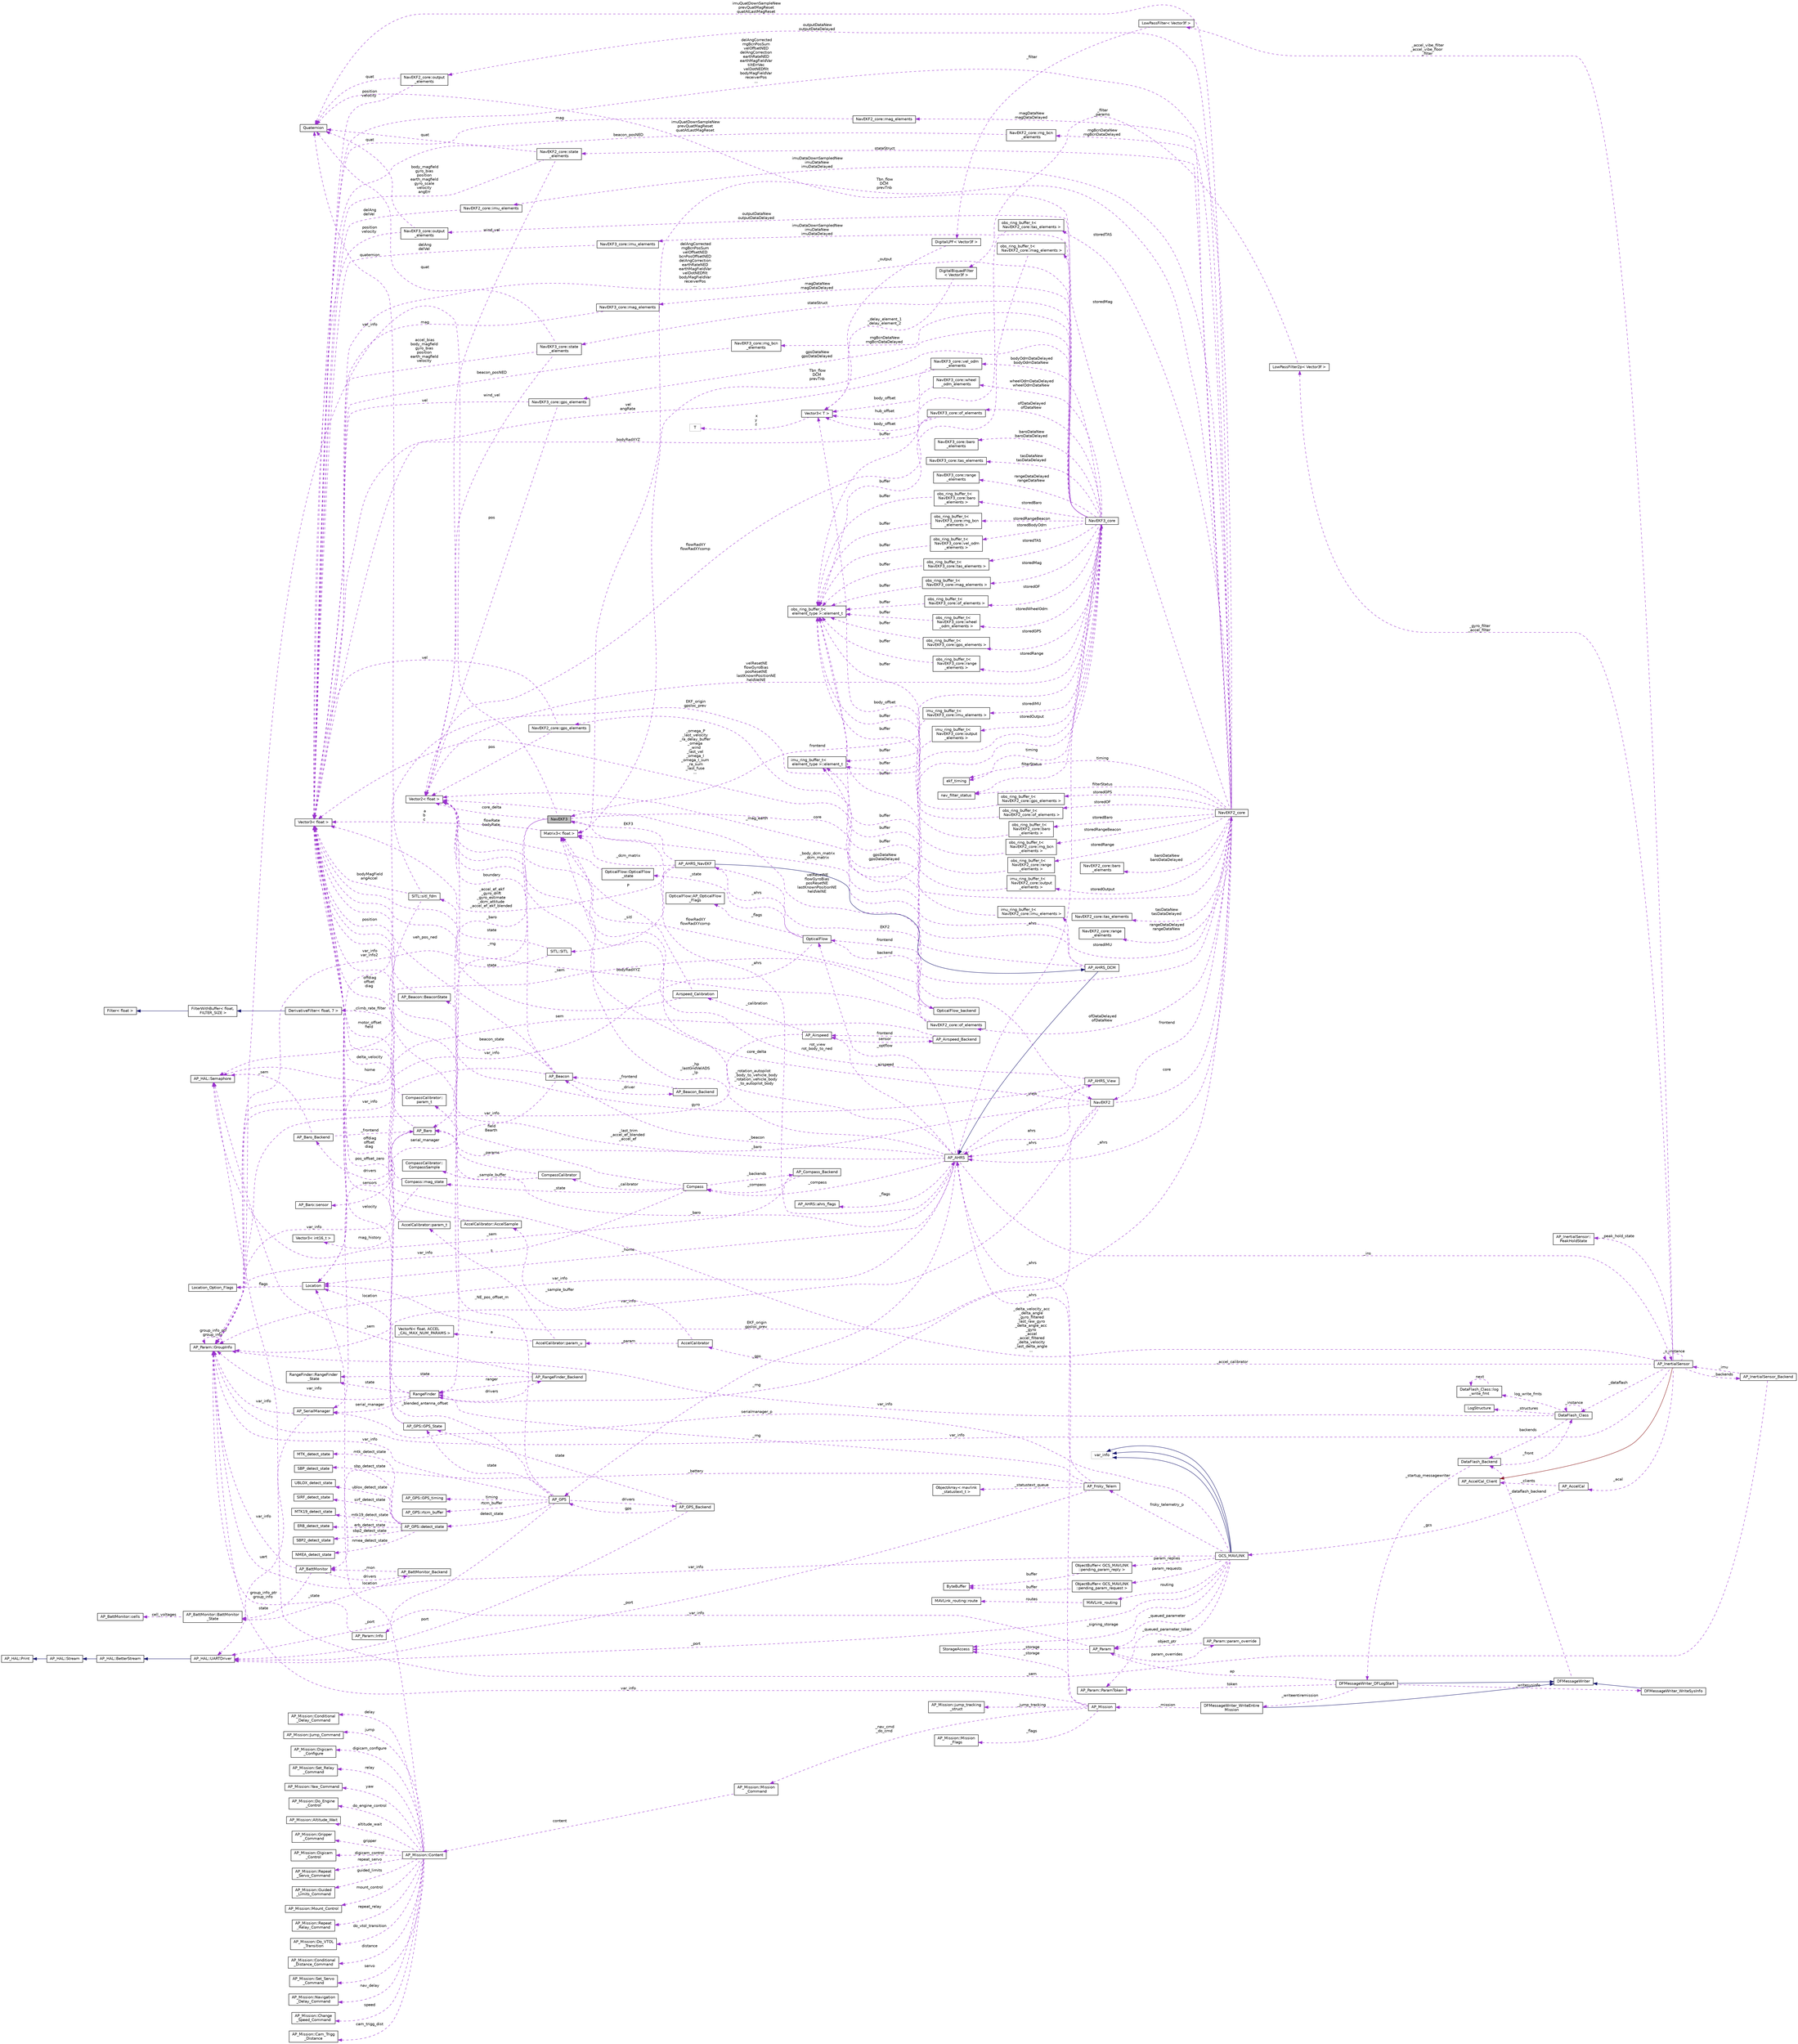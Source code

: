 digraph "NavEKF3"
{
 // INTERACTIVE_SVG=YES
  edge [fontname="Helvetica",fontsize="10",labelfontname="Helvetica",labelfontsize="10"];
  node [fontname="Helvetica",fontsize="10",shape=record];
  rankdir="LR";
  Node1 [label="NavEKF3",height=0.2,width=0.4,color="black", fillcolor="grey75", style="filled", fontcolor="black"];
  Node2 -> Node1 [dir="back",color="darkorchid3",fontsize="10",style="dashed",label=" core" ,fontname="Helvetica"];
  Node2 [label="NavEKF3_core",height=0.2,width=0.4,color="black", fillcolor="white", style="filled",URL="$classNavEKF3__core.html"];
  Node3 -> Node2 [dir="back",color="darkorchid3",fontsize="10",style="dashed",label=" storedMag" ,fontname="Helvetica"];
  Node3 [label="obs_ring_buffer_t\<\l NavEKF3_core::mag_elements \>",height=0.2,width=0.4,color="black", fillcolor="white", style="filled",URL="$classobs__ring__buffer__t.html"];
  Node4 -> Node3 [dir="back",color="darkorchid3",fontsize="10",style="dashed",label=" buffer" ,fontname="Helvetica"];
  Node4 [label="obs_ring_buffer_t\<\l element_type \>::element_t",height=0.2,width=0.4,color="black", fillcolor="white", style="filled",URL="$structobs__ring__buffer__t_1_1element__t.html"];
  Node5 -> Node2 [dir="back",color="darkorchid3",fontsize="10",style="dashed",label=" outputDataNew\noutputDataDelayed" ,fontname="Helvetica"];
  Node5 [label="NavEKF3_core::output\l_elements",height=0.2,width=0.4,color="black", fillcolor="white", style="filled",URL="$structNavEKF3__core_1_1output__elements.html"];
  Node6 -> Node5 [dir="back",color="darkorchid3",fontsize="10",style="dashed",label=" quat" ,fontname="Helvetica"];
  Node6 [label="Quaternion",height=0.2,width=0.4,color="black", fillcolor="white", style="filled",URL="$classQuaternion.html"];
  Node7 -> Node5 [dir="back",color="darkorchid3",fontsize="10",style="dashed",label=" position\nvelocity" ,fontname="Helvetica"];
  Node7 [label="Vector3\< float \>",height=0.2,width=0.4,color="black", fillcolor="white", style="filled",URL="$classVector3.html"];
  Node8 -> Node2 [dir="back",color="darkorchid3",fontsize="10",style="dashed",label=" gpsDataNew\ngpsDataDelayed" ,fontname="Helvetica"];
  Node8 [label="NavEKF3_core::gps_elements",height=0.2,width=0.4,color="black", fillcolor="white", style="filled",URL="$structNavEKF3__core_1_1gps__elements.html"];
  Node7 -> Node8 [dir="back",color="darkorchid3",fontsize="10",style="dashed",label=" vel" ,fontname="Helvetica"];
  Node9 -> Node8 [dir="back",color="darkorchid3",fontsize="10",style="dashed",label=" pos" ,fontname="Helvetica"];
  Node9 [label="Vector2\< float \>",height=0.2,width=0.4,color="black", fillcolor="white", style="filled",URL="$structVector2.html"];
  Node10 -> Node2 [dir="back",color="darkorchid3",fontsize="10",style="dashed",label=" Tbn_flow\nDCM\nprevTnb" ,fontname="Helvetica"];
  Node10 [label="Matrix3\< float \>",height=0.2,width=0.4,color="black", fillcolor="white", style="filled",URL="$classMatrix3.html"];
  Node7 -> Node10 [dir="back",color="darkorchid3",fontsize="10",style="dashed",label=" a\nb\nc" ,fontname="Helvetica"];
  Node1 -> Node2 [dir="back",color="darkorchid3",fontsize="10",style="dashed",label=" frontend" ,fontname="Helvetica"];
  Node11 -> Node2 [dir="back",color="darkorchid3",fontsize="10",style="dashed",label=" storedOF" ,fontname="Helvetica"];
  Node11 [label="obs_ring_buffer_t\<\l NavEKF3_core::of_elements \>",height=0.2,width=0.4,color="black", fillcolor="white", style="filled",URL="$classobs__ring__buffer__t.html"];
  Node4 -> Node11 [dir="back",color="darkorchid3",fontsize="10",style="dashed",label=" buffer" ,fontname="Helvetica"];
  Node12 -> Node2 [dir="back",color="darkorchid3",fontsize="10",style="dashed",label=" timing" ,fontname="Helvetica"];
  Node12 [label="ekf_timing",height=0.2,width=0.4,color="black", fillcolor="white", style="filled",URL="$structekf__timing.html"];
  Node13 -> Node2 [dir="back",color="darkorchid3",fontsize="10",style="dashed",label=" wheelOdmDataDelayed\nwheelOdmDataNew" ,fontname="Helvetica"];
  Node13 [label="NavEKF3_core::wheel\l_odm_elements",height=0.2,width=0.4,color="black", fillcolor="white", style="filled",URL="$structNavEKF3__core_1_1wheel__odm__elements.html"];
  Node14 -> Node13 [dir="back",color="darkorchid3",fontsize="10",style="dashed",label=" hub_offset" ,fontname="Helvetica"];
  Node14 [label="Vector3\< T \>",height=0.2,width=0.4,color="black", fillcolor="white", style="filled",URL="$classVector3.html"];
  Node15 -> Node14 [dir="back",color="darkorchid3",fontsize="10",style="dashed",label=" x\ny\nz" ,fontname="Helvetica"];
  Node15 [label="T",height=0.2,width=0.4,color="grey75", fillcolor="white", style="filled"];
  Node16 -> Node2 [dir="back",color="darkorchid3",fontsize="10",style="dashed",label=" bodyOdmDataDelayed\nbodyOdmDataNew" ,fontname="Helvetica"];
  Node16 [label="NavEKF3_core::vel_odm\l_elements",height=0.2,width=0.4,color="black", fillcolor="white", style="filled",URL="$structNavEKF3__core_1_1vel__odm__elements.html"];
  Node7 -> Node16 [dir="back",color="darkorchid3",fontsize="10",style="dashed",label=" vel\nangRate" ,fontname="Helvetica"];
  Node14 -> Node16 [dir="back",color="darkorchid3",fontsize="10",style="dashed",label=" body_offset" ,fontname="Helvetica"];
  Node6 -> Node2 [dir="back",color="darkorchid3",fontsize="10",style="dashed",label=" imuQuatDownSampleNew\nprevQuatMagReset\nquatAtLastMagReset" ,fontname="Helvetica"];
  Node17 -> Node2 [dir="back",color="darkorchid3",fontsize="10",style="dashed",label=" storedWheelOdm" ,fontname="Helvetica"];
  Node17 [label="obs_ring_buffer_t\<\l NavEKF3_core::wheel\l_odm_elements \>",height=0.2,width=0.4,color="black", fillcolor="white", style="filled",URL="$classobs__ring__buffer__t.html"];
  Node4 -> Node17 [dir="back",color="darkorchid3",fontsize="10",style="dashed",label=" buffer" ,fontname="Helvetica"];
  Node7 -> Node2 [dir="back",color="darkorchid3",fontsize="10",style="dashed",label=" delAngCorrected\nrngBcnPosSum\nvelOffsetNED\nbcnPosOffsetNED\ndelAngCorrection\nearthRateNED\nearthMagFieldVar\nvelDotNEDfilt\nbodyMagFieldVar\nreceiverPos\n..." ,fontname="Helvetica"];
  Node18 -> Node2 [dir="back",color="darkorchid3",fontsize="10",style="dashed",label=" filterStatus" ,fontname="Helvetica"];
  Node18 [label="nav_filter_status",height=0.2,width=0.4,color="black", fillcolor="white", style="filled",URL="$unionnav__filter__status.html"];
  Node19 -> Node2 [dir="back",color="darkorchid3",fontsize="10",style="dashed",label=" magDataNew\nmagDataDelayed" ,fontname="Helvetica"];
  Node19 [label="NavEKF3_core::mag_elements",height=0.2,width=0.4,color="black", fillcolor="white", style="filled",URL="$structNavEKF3__core_1_1mag__elements.html"];
  Node7 -> Node19 [dir="back",color="darkorchid3",fontsize="10",style="dashed",label=" mag" ,fontname="Helvetica"];
  Node9 -> Node2 [dir="back",color="darkorchid3",fontsize="10",style="dashed",label=" velResetNE\nflowGyroBias\nposResetNE\nlastKnownPositionNE\nheldVelNE" ,fontname="Helvetica"];
  Node20 -> Node2 [dir="back",color="darkorchid3",fontsize="10",style="dashed",label=" storedGPS" ,fontname="Helvetica"];
  Node20 [label="obs_ring_buffer_t\<\l NavEKF3_core::gps_elements \>",height=0.2,width=0.4,color="black", fillcolor="white", style="filled",URL="$classobs__ring__buffer__t.html"];
  Node4 -> Node20 [dir="back",color="darkorchid3",fontsize="10",style="dashed",label=" buffer" ,fontname="Helvetica"];
  Node21 -> Node2 [dir="back",color="darkorchid3",fontsize="10",style="dashed",label=" stateStruct" ,fontname="Helvetica"];
  Node21 [label="NavEKF3_core::state\l_elements",height=0.2,width=0.4,color="black", fillcolor="white", style="filled",URL="$structNavEKF3__core_1_1state__elements.html"];
  Node6 -> Node21 [dir="back",color="darkorchid3",fontsize="10",style="dashed",label=" quat" ,fontname="Helvetica"];
  Node7 -> Node21 [dir="back",color="darkorchid3",fontsize="10",style="dashed",label=" accel_bias\nbody_magfield\ngyro_bias\nposition\nearth_magfield\nvelocity" ,fontname="Helvetica"];
  Node9 -> Node21 [dir="back",color="darkorchid3",fontsize="10",style="dashed",label=" wind_vel" ,fontname="Helvetica"];
  Node22 -> Node2 [dir="back",color="darkorchid3",fontsize="10",style="dashed",label=" storedRange" ,fontname="Helvetica"];
  Node22 [label="obs_ring_buffer_t\<\l NavEKF3_core::range\l_elements \>",height=0.2,width=0.4,color="black", fillcolor="white", style="filled",URL="$classobs__ring__buffer__t.html"];
  Node4 -> Node22 [dir="back",color="darkorchid3",fontsize="10",style="dashed",label=" buffer" ,fontname="Helvetica"];
  Node23 -> Node2 [dir="back",color="darkorchid3",fontsize="10",style="dashed",label=" rngBcnDataNew\nrngBcnDataDelayed" ,fontname="Helvetica"];
  Node23 [label="NavEKF3_core::rng_bcn\l_elements",height=0.2,width=0.4,color="black", fillcolor="white", style="filled",URL="$structNavEKF3__core_1_1rng__bcn__elements.html"];
  Node7 -> Node23 [dir="back",color="darkorchid3",fontsize="10",style="dashed",label=" beacon_posNED" ,fontname="Helvetica"];
  Node24 -> Node2 [dir="back",color="darkorchid3",fontsize="10",style="dashed",label=" baroDataNew\nbaroDataDelayed" ,fontname="Helvetica"];
  Node24 [label="NavEKF3_core::baro\l_elements",height=0.2,width=0.4,color="black", fillcolor="white", style="filled",URL="$structNavEKF3__core_1_1baro__elements.html"];
  Node25 -> Node2 [dir="back",color="darkorchid3",fontsize="10",style="dashed",label=" _ahrs" ,fontname="Helvetica"];
  Node25 [label="AP_AHRS",height=0.2,width=0.4,color="black", fillcolor="white", style="filled",URL="$classAP__AHRS.html"];
  Node10 -> Node25 [dir="back",color="darkorchid3",fontsize="10",style="dashed",label=" _rotation_autopilot\l_body_to_vehicle_body\n_rotation_vehicle_body\l_to_autopilot_body" ,fontname="Helvetica"];
  Node26 -> Node25 [dir="back",color="darkorchid3",fontsize="10",style="dashed",label=" _flags" ,fontname="Helvetica"];
  Node26 [label="AP_AHRS::ahrs_flags",height=0.2,width=0.4,color="black", fillcolor="white", style="filled",URL="$structAP__AHRS_1_1ahrs__flags.html"];
  Node27 -> Node25 [dir="back",color="darkorchid3",fontsize="10",style="dashed",label=" _baro" ,fontname="Helvetica"];
  Node27 [label="AP_Baro",height=0.2,width=0.4,color="black", fillcolor="white", style="filled",URL="$classAP__Baro.html"];
  Node28 -> Node27 [dir="back",color="darkorchid3",fontsize="10",style="dashed",label=" sensors" ,fontname="Helvetica"];
  Node28 [label="AP_Baro::sensor",height=0.2,width=0.4,color="black", fillcolor="white", style="filled",URL="$structAP__Baro_1_1sensor.html"];
  Node29 -> Node27 [dir="back",color="darkorchid3",fontsize="10",style="dashed",label=" _climb_rate_filter" ,fontname="Helvetica"];
  Node29 [label="DerivativeFilter\< float, 7 \>",height=0.2,width=0.4,color="black", fillcolor="white", style="filled",URL="$classDerivativeFilter.html"];
  Node30 -> Node29 [dir="back",color="midnightblue",fontsize="10",style="solid",fontname="Helvetica"];
  Node30 [label="FilterWithBuffer\< float,\l FILTER_SIZE \>",height=0.2,width=0.4,color="black", fillcolor="white", style="filled",URL="$classFilterWithBuffer.html"];
  Node31 -> Node30 [dir="back",color="midnightblue",fontsize="10",style="solid",fontname="Helvetica"];
  Node31 [label="Filter\< float \>",height=0.2,width=0.4,color="black", fillcolor="white", style="filled",URL="$classFilter.html"];
  Node32 -> Node27 [dir="back",color="darkorchid3",fontsize="10",style="dashed",label=" var_info" ,fontname="Helvetica"];
  Node32 [label="AP_Param::GroupInfo",height=0.2,width=0.4,color="black", fillcolor="white", style="filled",URL="$structAP__Param_1_1GroupInfo.html"];
  Node32 -> Node32 [dir="back",color="darkorchid3",fontsize="10",style="dashed",label=" group_info_ptr\ngroup_info" ,fontname="Helvetica"];
  Node33 -> Node27 [dir="back",color="darkorchid3",fontsize="10",style="dashed",label=" drivers" ,fontname="Helvetica"];
  Node33 [label="AP_Baro_Backend",height=0.2,width=0.4,color="black", fillcolor="white", style="filled",URL="$classAP__Baro__Backend.html"];
  Node27 -> Node33 [dir="back",color="darkorchid3",fontsize="10",style="dashed",label=" _frontend" ,fontname="Helvetica"];
  Node34 -> Node33 [dir="back",color="darkorchid3",fontsize="10",style="dashed",label=" _sem" ,fontname="Helvetica"];
  Node34 [label="AP_HAL::Semaphore",height=0.2,width=0.4,color="black", fillcolor="white", style="filled",URL="$classAP__HAL_1_1Semaphore.html"];
  Node35 -> Node25 [dir="back",color="darkorchid3",fontsize="10",style="dashed",label=" _optflow" ,fontname="Helvetica"];
  Node35 [label="OpticalFlow",height=0.2,width=0.4,color="black", fillcolor="white", style="filled",URL="$classOpticalFlow.html"];
  Node36 -> Node35 [dir="back",color="darkorchid3",fontsize="10",style="dashed",label=" _ahrs" ,fontname="Helvetica"];
  Node36 [label="AP_AHRS_NavEKF",height=0.2,width=0.4,color="black", fillcolor="white", style="filled",URL="$classAP__AHRS__NavEKF.html"];
  Node37 -> Node36 [dir="back",color="midnightblue",fontsize="10",style="solid",fontname="Helvetica"];
  Node37 [label="AP_AHRS_DCM",height=0.2,width=0.4,color="black", fillcolor="white", style="filled",URL="$classAP__AHRS__DCM.html"];
  Node25 -> Node37 [dir="back",color="midnightblue",fontsize="10",style="solid",fontname="Helvetica"];
  Node10 -> Node37 [dir="back",color="darkorchid3",fontsize="10",style="dashed",label=" _body_dcm_matrix\n_dcm_matrix" ,fontname="Helvetica"];
  Node7 -> Node37 [dir="back",color="darkorchid3",fontsize="10",style="dashed",label=" _omega_P\n_last_velocity\n_ra_delay_buffer\n_omega\n_wind\n_last_vel\n_omega_I\n_omega_I_sum\n_ra_sum\n_last_fuse\n..." ,fontname="Helvetica"];
  Node9 -> Node37 [dir="back",color="darkorchid3",fontsize="10",style="dashed",label=" _mag_earth" ,fontname="Helvetica"];
  Node10 -> Node36 [dir="back",color="darkorchid3",fontsize="10",style="dashed",label=" _dcm_matrix" ,fontname="Helvetica"];
  Node38 -> Node36 [dir="back",color="darkorchid3",fontsize="10",style="dashed",label=" EKF2" ,fontname="Helvetica"];
  Node38 [label="NavEKF2",height=0.2,width=0.4,color="black", fillcolor="white", style="filled",URL="$classNavEKF2.html"];
  Node27 -> Node38 [dir="back",color="darkorchid3",fontsize="10",style="dashed",label=" _baro" ,fontname="Helvetica"];
  Node32 -> Node38 [dir="back",color="darkorchid3",fontsize="10",style="dashed",label=" var_info" ,fontname="Helvetica"];
  Node9 -> Node38 [dir="back",color="darkorchid3",fontsize="10",style="dashed",label=" core_delta" ,fontname="Helvetica"];
  Node39 -> Node38 [dir="back",color="darkorchid3",fontsize="10",style="dashed",label=" _rng" ,fontname="Helvetica"];
  Node39 [label="RangeFinder",height=0.2,width=0.4,color="black", fillcolor="white", style="filled",URL="$classRangeFinder.html"];
  Node40 -> Node39 [dir="back",color="darkorchid3",fontsize="10",style="dashed",label=" serial_manager" ,fontname="Helvetica"];
  Node40 [label="AP_SerialManager",height=0.2,width=0.4,color="black", fillcolor="white", style="filled",URL="$classAP__SerialManager.html"];
  Node41 -> Node40 [dir="back",color="darkorchid3",fontsize="10",style="dashed",label=" uart" ,fontname="Helvetica"];
  Node41 [label="AP_HAL::UARTDriver",height=0.2,width=0.4,color="black", fillcolor="white", style="filled",URL="$classAP__HAL_1_1UARTDriver.html"];
  Node42 -> Node41 [dir="back",color="midnightblue",fontsize="10",style="solid",fontname="Helvetica"];
  Node42 [label="AP_HAL::BetterStream",height=0.2,width=0.4,color="black", fillcolor="white", style="filled",URL="$classAP__HAL_1_1BetterStream.html"];
  Node43 -> Node42 [dir="back",color="midnightblue",fontsize="10",style="solid",fontname="Helvetica"];
  Node43 [label="AP_HAL::Stream",height=0.2,width=0.4,color="black", fillcolor="white", style="filled",URL="$classAP__HAL_1_1Stream.html"];
  Node44 -> Node43 [dir="back",color="midnightblue",fontsize="10",style="solid",fontname="Helvetica"];
  Node44 [label="AP_HAL::Print",height=0.2,width=0.4,color="black", fillcolor="white", style="filled",URL="$classAP__HAL_1_1Print.html"];
  Node32 -> Node40 [dir="back",color="darkorchid3",fontsize="10",style="dashed",label=" var_info" ,fontname="Helvetica"];
  Node45 -> Node39 [dir="back",color="darkorchid3",fontsize="10",style="dashed",label=" state" ,fontname="Helvetica"];
  Node45 [label="RangeFinder::RangeFinder\l_State",height=0.2,width=0.4,color="black", fillcolor="white", style="filled",URL="$structRangeFinder_1_1RangeFinder__State.html"];
  Node32 -> Node39 [dir="back",color="darkorchid3",fontsize="10",style="dashed",label=" var_info" ,fontname="Helvetica"];
  Node7 -> Node39 [dir="back",color="darkorchid3",fontsize="10",style="dashed",label=" pos_offset_zero" ,fontname="Helvetica"];
  Node46 -> Node39 [dir="back",color="darkorchid3",fontsize="10",style="dashed",label=" drivers" ,fontname="Helvetica"];
  Node46 [label="AP_RangeFinder_Backend",height=0.2,width=0.4,color="black", fillcolor="white", style="filled",URL="$classAP__RangeFinder__Backend.html"];
  Node45 -> Node46 [dir="back",color="darkorchid3",fontsize="10",style="dashed",label=" state" ,fontname="Helvetica"];
  Node34 -> Node46 [dir="back",color="darkorchid3",fontsize="10",style="dashed",label=" _sem" ,fontname="Helvetica"];
  Node39 -> Node46 [dir="back",color="darkorchid3",fontsize="10",style="dashed",label=" ranger" ,fontname="Helvetica"];
  Node25 -> Node38 [dir="back",color="darkorchid3",fontsize="10",style="dashed",label=" _ahrs" ,fontname="Helvetica"];
  Node47 -> Node38 [dir="back",color="darkorchid3",fontsize="10",style="dashed",label=" core" ,fontname="Helvetica"];
  Node47 [label="NavEKF2_core",height=0.2,width=0.4,color="black", fillcolor="white", style="filled",URL="$classNavEKF2__core.html"];
  Node48 -> Node47 [dir="back",color="darkorchid3",fontsize="10",style="dashed",label=" magDataNew\nmagDataDelayed" ,fontname="Helvetica"];
  Node48 [label="NavEKF2_core::mag_elements",height=0.2,width=0.4,color="black", fillcolor="white", style="filled",URL="$structNavEKF2__core_1_1mag__elements.html"];
  Node7 -> Node48 [dir="back",color="darkorchid3",fontsize="10",style="dashed",label=" mag" ,fontname="Helvetica"];
  Node10 -> Node47 [dir="back",color="darkorchid3",fontsize="10",style="dashed",label=" Tbn_flow\nDCM\nprevTnb" ,fontname="Helvetica"];
  Node38 -> Node47 [dir="back",color="darkorchid3",fontsize="10",style="dashed",label=" frontend" ,fontname="Helvetica"];
  Node49 -> Node47 [dir="back",color="darkorchid3",fontsize="10",style="dashed",label=" baroDataNew\nbaroDataDelayed" ,fontname="Helvetica"];
  Node49 [label="NavEKF2_core::baro\l_elements",height=0.2,width=0.4,color="black", fillcolor="white", style="filled",URL="$structNavEKF2__core_1_1baro__elements.html"];
  Node50 -> Node47 [dir="back",color="darkorchid3",fontsize="10",style="dashed",label=" storedIMU" ,fontname="Helvetica"];
  Node50 [label="imu_ring_buffer_t\<\l NavEKF2_core::imu_elements \>",height=0.2,width=0.4,color="black", fillcolor="white", style="filled",URL="$classimu__ring__buffer__t.html"];
  Node51 -> Node50 [dir="back",color="darkorchid3",fontsize="10",style="dashed",label=" buffer" ,fontname="Helvetica"];
  Node51 [label="imu_ring_buffer_t\<\l element_type \>::element_t",height=0.2,width=0.4,color="black", fillcolor="white", style="filled",URL="$structimu__ring__buffer__t_1_1element__t.html"];
  Node52 -> Node47 [dir="back",color="darkorchid3",fontsize="10",style="dashed",label=" rngBcnDataNew\nrngBcnDataDelayed" ,fontname="Helvetica"];
  Node52 [label="NavEKF2_core::rng_bcn\l_elements",height=0.2,width=0.4,color="black", fillcolor="white", style="filled",URL="$structNavEKF2__core_1_1rng__bcn__elements.html"];
  Node7 -> Node52 [dir="back",color="darkorchid3",fontsize="10",style="dashed",label=" beacon_posNED" ,fontname="Helvetica"];
  Node53 -> Node47 [dir="back",color="darkorchid3",fontsize="10",style="dashed",label=" ofDataDelayed\nofDataNew" ,fontname="Helvetica"];
  Node53 [label="NavEKF2_core::of_elements",height=0.2,width=0.4,color="black", fillcolor="white", style="filled",URL="$structNavEKF2__core_1_1of__elements.html"];
  Node7 -> Node53 [dir="back",color="darkorchid3",fontsize="10",style="dashed",label=" bodyRadXYZ" ,fontname="Helvetica"];
  Node14 -> Node53 [dir="back",color="darkorchid3",fontsize="10",style="dashed",label=" body_offset" ,fontname="Helvetica"];
  Node9 -> Node53 [dir="back",color="darkorchid3",fontsize="10",style="dashed",label=" flowRadXY\nflowRadXYcomp" ,fontname="Helvetica"];
  Node54 -> Node47 [dir="back",color="darkorchid3",fontsize="10",style="dashed",label=" storedGPS" ,fontname="Helvetica"];
  Node54 [label="obs_ring_buffer_t\<\l NavEKF2_core::gps_elements \>",height=0.2,width=0.4,color="black", fillcolor="white", style="filled",URL="$classobs__ring__buffer__t.html"];
  Node4 -> Node54 [dir="back",color="darkorchid3",fontsize="10",style="dashed",label=" buffer" ,fontname="Helvetica"];
  Node12 -> Node47 [dir="back",color="darkorchid3",fontsize="10",style="dashed",label=" timing" ,fontname="Helvetica"];
  Node55 -> Node47 [dir="back",color="darkorchid3",fontsize="10",style="dashed",label=" tasDataNew\ntasDataDelayed" ,fontname="Helvetica"];
  Node55 [label="NavEKF2_core::tas_elements",height=0.2,width=0.4,color="black", fillcolor="white", style="filled",URL="$structNavEKF2__core_1_1tas__elements.html"];
  Node6 -> Node47 [dir="back",color="darkorchid3",fontsize="10",style="dashed",label=" imuQuatDownSampleNew\nprevQuatMagReset\nquatAtLastMagReset" ,fontname="Helvetica"];
  Node56 -> Node47 [dir="back",color="darkorchid3",fontsize="10",style="dashed",label=" stateStruct" ,fontname="Helvetica"];
  Node56 [label="NavEKF2_core::state\l_elements",height=0.2,width=0.4,color="black", fillcolor="white", style="filled",URL="$structNavEKF2__core_1_1state__elements.html"];
  Node6 -> Node56 [dir="back",color="darkorchid3",fontsize="10",style="dashed",label=" quat" ,fontname="Helvetica"];
  Node7 -> Node56 [dir="back",color="darkorchid3",fontsize="10",style="dashed",label=" body_magfield\ngyro_bias\nposition\nearth_magfield\ngyro_scale\nvelocity\nangErr" ,fontname="Helvetica"];
  Node9 -> Node56 [dir="back",color="darkorchid3",fontsize="10",style="dashed",label=" wind_vel" ,fontname="Helvetica"];
  Node57 -> Node47 [dir="back",color="darkorchid3",fontsize="10",style="dashed",label=" storedOF" ,fontname="Helvetica"];
  Node57 [label="obs_ring_buffer_t\<\l NavEKF2_core::of_elements \>",height=0.2,width=0.4,color="black", fillcolor="white", style="filled",URL="$classobs__ring__buffer__t.html"];
  Node4 -> Node57 [dir="back",color="darkorchid3",fontsize="10",style="dashed",label=" buffer" ,fontname="Helvetica"];
  Node58 -> Node47 [dir="back",color="darkorchid3",fontsize="10",style="dashed",label=" imuDataDownSampledNew\nimuDataNew\nimuDataDelayed" ,fontname="Helvetica"];
  Node58 [label="NavEKF2_core::imu_elements",height=0.2,width=0.4,color="black", fillcolor="white", style="filled",URL="$structNavEKF2__core_1_1imu__elements.html"];
  Node7 -> Node58 [dir="back",color="darkorchid3",fontsize="10",style="dashed",label=" delAng\ndelVel" ,fontname="Helvetica"];
  Node7 -> Node47 [dir="back",color="darkorchid3",fontsize="10",style="dashed",label=" delAngCorrected\nrngBcnPosSum\nvelOffsetNED\ndelAngCorrection\nearthRateNED\nearthMagFieldVar\ntiltErrVec\nvelDotNEDfilt\nbodyMagFieldVar\nreceiverPos\n..." ,fontname="Helvetica"];
  Node18 -> Node47 [dir="back",color="darkorchid3",fontsize="10",style="dashed",label=" filterStatus" ,fontname="Helvetica"];
  Node59 -> Node47 [dir="back",color="darkorchid3",fontsize="10",style="dashed",label=" outputDataNew\noutputDataDelayed" ,fontname="Helvetica"];
  Node59 [label="NavEKF2_core::output\l_elements",height=0.2,width=0.4,color="black", fillcolor="white", style="filled",URL="$structNavEKF2__core_1_1output__elements.html"];
  Node6 -> Node59 [dir="back",color="darkorchid3",fontsize="10",style="dashed",label=" quat" ,fontname="Helvetica"];
  Node7 -> Node59 [dir="back",color="darkorchid3",fontsize="10",style="dashed",label=" position\nvelocity" ,fontname="Helvetica"];
  Node60 -> Node47 [dir="back",color="darkorchid3",fontsize="10",style="dashed",label=" gpsDataNew\ngpsDataDelayed" ,fontname="Helvetica"];
  Node60 [label="NavEKF2_core::gps_elements",height=0.2,width=0.4,color="black", fillcolor="white", style="filled",URL="$structNavEKF2__core_1_1gps__elements.html"];
  Node7 -> Node60 [dir="back",color="darkorchid3",fontsize="10",style="dashed",label=" vel" ,fontname="Helvetica"];
  Node9 -> Node60 [dir="back",color="darkorchid3",fontsize="10",style="dashed",label=" pos" ,fontname="Helvetica"];
  Node9 -> Node47 [dir="back",color="darkorchid3",fontsize="10",style="dashed",label=" velResetNE\nflowGyroBias\nposResetNE\nlastKnownPositionNE\nheldVelNE" ,fontname="Helvetica"];
  Node61 -> Node47 [dir="back",color="darkorchid3",fontsize="10",style="dashed",label=" storedBaro" ,fontname="Helvetica"];
  Node61 [label="obs_ring_buffer_t\<\l NavEKF2_core::baro\l_elements \>",height=0.2,width=0.4,color="black", fillcolor="white", style="filled",URL="$classobs__ring__buffer__t.html"];
  Node4 -> Node61 [dir="back",color="darkorchid3",fontsize="10",style="dashed",label=" buffer" ,fontname="Helvetica"];
  Node62 -> Node47 [dir="back",color="darkorchid3",fontsize="10",style="dashed",label=" storedRangeBeacon" ,fontname="Helvetica"];
  Node62 [label="obs_ring_buffer_t\<\l NavEKF2_core::rng_bcn\l_elements \>",height=0.2,width=0.4,color="black", fillcolor="white", style="filled",URL="$classobs__ring__buffer__t.html"];
  Node4 -> Node62 [dir="back",color="darkorchid3",fontsize="10",style="dashed",label=" buffer" ,fontname="Helvetica"];
  Node63 -> Node47 [dir="back",color="darkorchid3",fontsize="10",style="dashed",label=" storedRange" ,fontname="Helvetica"];
  Node63 [label="obs_ring_buffer_t\<\l NavEKF2_core::range\l_elements \>",height=0.2,width=0.4,color="black", fillcolor="white", style="filled",URL="$classobs__ring__buffer__t.html"];
  Node4 -> Node63 [dir="back",color="darkorchid3",fontsize="10",style="dashed",label=" buffer" ,fontname="Helvetica"];
  Node64 -> Node47 [dir="back",color="darkorchid3",fontsize="10",style="dashed",label=" storedTAS" ,fontname="Helvetica"];
  Node64 [label="obs_ring_buffer_t\<\l NavEKF2_core::tas_elements \>",height=0.2,width=0.4,color="black", fillcolor="white", style="filled",URL="$classobs__ring__buffer__t.html"];
  Node4 -> Node64 [dir="back",color="darkorchid3",fontsize="10",style="dashed",label=" buffer" ,fontname="Helvetica"];
  Node25 -> Node47 [dir="back",color="darkorchid3",fontsize="10",style="dashed",label=" _ahrs" ,fontname="Helvetica"];
  Node65 -> Node47 [dir="back",color="darkorchid3",fontsize="10",style="dashed",label=" storedMag" ,fontname="Helvetica"];
  Node65 [label="obs_ring_buffer_t\<\l NavEKF2_core::mag_elements \>",height=0.2,width=0.4,color="black", fillcolor="white", style="filled",URL="$classobs__ring__buffer__t.html"];
  Node4 -> Node65 [dir="back",color="darkorchid3",fontsize="10",style="dashed",label=" buffer" ,fontname="Helvetica"];
  Node66 -> Node47 [dir="back",color="darkorchid3",fontsize="10",style="dashed",label=" rangeDataDelayed\nrangeDataNew" ,fontname="Helvetica"];
  Node66 [label="NavEKF2_core::range\l_elements",height=0.2,width=0.4,color="black", fillcolor="white", style="filled",URL="$structNavEKF2__core_1_1range__elements.html"];
  Node67 -> Node47 [dir="back",color="darkorchid3",fontsize="10",style="dashed",label=" EKF_origin\ngpsloc_prev" ,fontname="Helvetica"];
  Node67 [label="Location",height=0.2,width=0.4,color="black", fillcolor="white", style="filled",URL="$structLocation.html"];
  Node68 -> Node67 [dir="back",color="darkorchid3",fontsize="10",style="dashed",label=" flags" ,fontname="Helvetica"];
  Node68 [label="Location_Option_Flags",height=0.2,width=0.4,color="black", fillcolor="white", style="filled",URL="$structLocation__Option__Flags.html"];
  Node69 -> Node47 [dir="back",color="darkorchid3",fontsize="10",style="dashed",label=" storedOutput" ,fontname="Helvetica"];
  Node69 [label="imu_ring_buffer_t\<\l NavEKF2_core::output\l_elements \>",height=0.2,width=0.4,color="black", fillcolor="white", style="filled",URL="$classimu__ring__buffer__t.html"];
  Node51 -> Node69 [dir="back",color="darkorchid3",fontsize="10",style="dashed",label=" buffer" ,fontname="Helvetica"];
  Node1 -> Node36 [dir="back",color="darkorchid3",fontsize="10",style="dashed",label=" EKF3" ,fontname="Helvetica"];
  Node70 -> Node36 [dir="back",color="darkorchid3",fontsize="10",style="dashed",label=" _sitl" ,fontname="Helvetica"];
  Node70 [label="SITL::SITL",height=0.2,width=0.4,color="black", fillcolor="white", style="filled",URL="$classSITL_1_1SITL.html"];
  Node32 -> Node70 [dir="back",color="darkorchid3",fontsize="10",style="dashed",label=" var_info\nvar_info2" ,fontname="Helvetica"];
  Node71 -> Node70 [dir="back",color="darkorchid3",fontsize="10",style="dashed",label=" state" ,fontname="Helvetica"];
  Node71 [label="SITL::sitl_fdm",height=0.2,width=0.4,color="black", fillcolor="white", style="filled",URL="$structSITL_1_1sitl__fdm.html"];
  Node6 -> Node71 [dir="back",color="darkorchid3",fontsize="10",style="dashed",label=" quaternion" ,fontname="Helvetica"];
  Node7 -> Node71 [dir="back",color="darkorchid3",fontsize="10",style="dashed",label=" bodyMagField\nangAccel" ,fontname="Helvetica"];
  Node67 -> Node71 [dir="back",color="darkorchid3",fontsize="10",style="dashed",label=" home" ,fontname="Helvetica"];
  Node7 -> Node36 [dir="back",color="darkorchid3",fontsize="10",style="dashed",label=" _accel_ef_ekf\n_gyro_drift\n_gyro_estimate\n_dcm_attitude\n_accel_ef_ekf_blended" ,fontname="Helvetica"];
  Node32 -> Node35 [dir="back",color="darkorchid3",fontsize="10",style="dashed",label=" var_info" ,fontname="Helvetica"];
  Node72 -> Node35 [dir="back",color="darkorchid3",fontsize="10",style="dashed",label=" _state" ,fontname="Helvetica"];
  Node72 [label="OpticalFlow::OpticalFlow\l_state",height=0.2,width=0.4,color="black", fillcolor="white", style="filled",URL="$structOpticalFlow_1_1OpticalFlow__state.html"];
  Node9 -> Node72 [dir="back",color="darkorchid3",fontsize="10",style="dashed",label=" flowRate\nbodyRate" ,fontname="Helvetica"];
  Node73 -> Node35 [dir="back",color="darkorchid3",fontsize="10",style="dashed",label=" backend" ,fontname="Helvetica"];
  Node73 [label="OpticalFlow_backend",height=0.2,width=0.4,color="black", fillcolor="white", style="filled",URL="$classOpticalFlow__backend.html"];
  Node35 -> Node73 [dir="back",color="darkorchid3",fontsize="10",style="dashed",label=" frontend" ,fontname="Helvetica"];
  Node34 -> Node73 [dir="back",color="darkorchid3",fontsize="10",style="dashed",label=" _sem" ,fontname="Helvetica"];
  Node74 -> Node35 [dir="back",color="darkorchid3",fontsize="10",style="dashed",label=" _flags" ,fontname="Helvetica"];
  Node74 [label="OpticalFlow::AP_OpticalFlow\l_Flags",height=0.2,width=0.4,color="black", fillcolor="white", style="filled",URL="$structOpticalFlow_1_1AP__OpticalFlow__Flags.html"];
  Node32 -> Node25 [dir="back",color="darkorchid3",fontsize="10",style="dashed",label=" var_info" ,fontname="Helvetica"];
  Node75 -> Node25 [dir="back",color="darkorchid3",fontsize="10",style="dashed",label=" _view" ,fontname="Helvetica"];
  Node75 [label="AP_AHRS_View",height=0.2,width=0.4,color="black", fillcolor="white", style="filled",URL="$classAP__AHRS__View.html"];
  Node10 -> Node75 [dir="back",color="darkorchid3",fontsize="10",style="dashed",label=" rot_view\nrot_body_to_ned" ,fontname="Helvetica"];
  Node7 -> Node75 [dir="back",color="darkorchid3",fontsize="10",style="dashed",label=" gyro" ,fontname="Helvetica"];
  Node25 -> Node75 [dir="back",color="darkorchid3",fontsize="10",style="dashed",label=" ahrs" ,fontname="Helvetica"];
  Node7 -> Node25 [dir="back",color="darkorchid3",fontsize="10",style="dashed",label=" _last_trim\n_accel_ef_blended\n_accel_ef" ,fontname="Helvetica"];
  Node76 -> Node25 [dir="back",color="darkorchid3",fontsize="10",style="dashed",label=" _ins" ,fontname="Helvetica"];
  Node76 [label="AP_InertialSensor",height=0.2,width=0.4,color="black", fillcolor="white", style="filled",URL="$classAP__InertialSensor.html"];
  Node77 -> Node76 [dir="back",color="firebrick4",fontsize="10",style="solid",fontname="Helvetica"];
  Node77 [label="AP_AccelCal_Client",height=0.2,width=0.4,color="black", fillcolor="white", style="filled",URL="$classAP__AccelCal__Client.html"];
  Node78 -> Node76 [dir="back",color="darkorchid3",fontsize="10",style="dashed",label=" _peak_hold_state" ,fontname="Helvetica"];
  Node78 [label="AP_InertialSensor::\lPeakHoldState",height=0.2,width=0.4,color="black", fillcolor="white", style="filled",URL="$structAP__InertialSensor_1_1PeakHoldState.html"];
  Node79 -> Node76 [dir="back",color="darkorchid3",fontsize="10",style="dashed",label=" _accel_vibe_filter\n_accel_vibe_floor\l_filter" ,fontname="Helvetica"];
  Node79 [label="LowPassFilter\< Vector3f \>",height=0.2,width=0.4,color="black", fillcolor="white", style="filled",URL="$classLowPassFilter.html"];
  Node80 -> Node79 [dir="back",color="darkorchid3",fontsize="10",style="dashed",label=" _filter" ,fontname="Helvetica"];
  Node80 [label="DigitalLPF\< Vector3f \>",height=0.2,width=0.4,color="black", fillcolor="white", style="filled",URL="$classDigitalLPF.html"];
  Node14 -> Node80 [dir="back",color="darkorchid3",fontsize="10",style="dashed",label=" _output" ,fontname="Helvetica"];
  Node81 -> Node76 [dir="back",color="darkorchid3",fontsize="10",style="dashed",label=" _backends" ,fontname="Helvetica"];
  Node81 [label="AP_InertialSensor_Backend",height=0.2,width=0.4,color="black", fillcolor="white", style="filled",URL="$classAP__InertialSensor__Backend.html"];
  Node34 -> Node81 [dir="back",color="darkorchid3",fontsize="10",style="dashed",label=" _sem" ,fontname="Helvetica"];
  Node76 -> Node81 [dir="back",color="darkorchid3",fontsize="10",style="dashed",label=" _imu" ,fontname="Helvetica"];
  Node82 -> Node76 [dir="back",color="darkorchid3",fontsize="10",style="dashed",label=" _gyro_filter\n_accel_filter" ,fontname="Helvetica"];
  Node82 [label="LowPassFilter2p\< Vector3f \>",height=0.2,width=0.4,color="black", fillcolor="white", style="filled",URL="$classLowPassFilter2p.html"];
  Node83 -> Node82 [dir="back",color="darkorchid3",fontsize="10",style="dashed",label=" _filter\n_params" ,fontname="Helvetica"];
  Node83 [label="DigitalBiquadFilter\l\< Vector3f \>",height=0.2,width=0.4,color="black", fillcolor="white", style="filled",URL="$classDigitalBiquadFilter.html"];
  Node14 -> Node83 [dir="back",color="darkorchid3",fontsize="10",style="dashed",label=" _delay_element_1\n_delay_element_2" ,fontname="Helvetica"];
  Node84 -> Node76 [dir="back",color="darkorchid3",fontsize="10",style="dashed",label=" _accel_calibrator" ,fontname="Helvetica"];
  Node84 [label="AccelCalibrator",height=0.2,width=0.4,color="black", fillcolor="white", style="filled",URL="$classAccelCalibrator.html"];
  Node85 -> Node84 [dir="back",color="darkorchid3",fontsize="10",style="dashed",label=" _param" ,fontname="Helvetica"];
  Node85 [label="AccelCalibrator::param_u",height=0.2,width=0.4,color="black", fillcolor="white", style="filled",URL="$unionAccelCalibrator_1_1param__u.html"];
  Node86 -> Node85 [dir="back",color="darkorchid3",fontsize="10",style="dashed",label=" s" ,fontname="Helvetica"];
  Node86 [label="AccelCalibrator::param_t",height=0.2,width=0.4,color="black", fillcolor="white", style="filled",URL="$structAccelCalibrator_1_1param__t.html"];
  Node7 -> Node86 [dir="back",color="darkorchid3",fontsize="10",style="dashed",label=" offdiag\noffset\ndiag" ,fontname="Helvetica"];
  Node87 -> Node85 [dir="back",color="darkorchid3",fontsize="10",style="dashed",label=" a" ,fontname="Helvetica"];
  Node87 [label="VectorN\< float, ACCEL\l_CAL_MAX_NUM_PARAMS \>",height=0.2,width=0.4,color="black", fillcolor="white", style="filled",URL="$classVectorN.html"];
  Node88 -> Node84 [dir="back",color="darkorchid3",fontsize="10",style="dashed",label=" _sample_buffer" ,fontname="Helvetica"];
  Node88 [label="AccelCalibrator::AccelSample",height=0.2,width=0.4,color="black", fillcolor="white", style="filled",URL="$structAccelCalibrator_1_1AccelSample.html"];
  Node7 -> Node88 [dir="back",color="darkorchid3",fontsize="10",style="dashed",label=" delta_velocity" ,fontname="Helvetica"];
  Node89 -> Node76 [dir="back",color="darkorchid3",fontsize="10",style="dashed",label=" _dataflash" ,fontname="Helvetica"];
  Node89 [label="DataFlash_Class",height=0.2,width=0.4,color="black", fillcolor="white", style="filled",URL="$classDataFlash__Class.html"];
  Node90 -> Node89 [dir="back",color="darkorchid3",fontsize="10",style="dashed",label=" log_write_fmts" ,fontname="Helvetica"];
  Node90 [label="DataFlash_Class::log\l_write_fmt",height=0.2,width=0.4,color="black", fillcolor="white", style="filled",URL="$structDataFlash__Class_1_1log__write__fmt.html"];
  Node90 -> Node90 [dir="back",color="darkorchid3",fontsize="10",style="dashed",label=" next" ,fontname="Helvetica"];
  Node91 -> Node89 [dir="back",color="darkorchid3",fontsize="10",style="dashed",label=" _structures" ,fontname="Helvetica"];
  Node91 [label="LogStructure",height=0.2,width=0.4,color="black", fillcolor="white", style="filled",URL="$structLogStructure.html"];
  Node89 -> Node89 [dir="back",color="darkorchid3",fontsize="10",style="dashed",label=" _instance" ,fontname="Helvetica"];
  Node92 -> Node89 [dir="back",color="darkorchid3",fontsize="10",style="dashed",label=" backends" ,fontname="Helvetica"];
  Node92 [label="DataFlash_Backend",height=0.2,width=0.4,color="black", fillcolor="white", style="filled",URL="$classDataFlash__Backend.html"];
  Node89 -> Node92 [dir="back",color="darkorchid3",fontsize="10",style="dashed",label=" _front" ,fontname="Helvetica"];
  Node93 -> Node92 [dir="back",color="darkorchid3",fontsize="10",style="dashed",label=" _startup_messagewriter" ,fontname="Helvetica"];
  Node93 [label="DFMessageWriter_DFLogStart",height=0.2,width=0.4,color="black", fillcolor="white", style="filled",URL="$classDFMessageWriter__DFLogStart.html"];
  Node94 -> Node93 [dir="back",color="midnightblue",fontsize="10",style="solid",fontname="Helvetica"];
  Node94 [label="DFMessageWriter",height=0.2,width=0.4,color="black", fillcolor="white", style="filled",URL="$classDFMessageWriter.html"];
  Node92 -> Node94 [dir="back",color="darkorchid3",fontsize="10",style="dashed",label=" _dataflash_backend" ,fontname="Helvetica"];
  Node95 -> Node93 [dir="back",color="darkorchid3",fontsize="10",style="dashed",label=" _writeentiremission" ,fontname="Helvetica"];
  Node95 [label="DFMessageWriter_WriteEntire\lMission",height=0.2,width=0.4,color="black", fillcolor="white", style="filled",URL="$classDFMessageWriter__WriteEntireMission.html"];
  Node94 -> Node95 [dir="back",color="midnightblue",fontsize="10",style="solid",fontname="Helvetica"];
  Node96 -> Node95 [dir="back",color="darkorchid3",fontsize="10",style="dashed",label=" _mission" ,fontname="Helvetica"];
  Node96 [label="AP_Mission",height=0.2,width=0.4,color="black", fillcolor="white", style="filled",URL="$classAP__Mission.html",tooltip="Object managing Mission. "];
  Node97 -> Node96 [dir="back",color="darkorchid3",fontsize="10",style="dashed",label=" _storage" ,fontname="Helvetica"];
  Node97 [label="StorageAccess",height=0.2,width=0.4,color="black", fillcolor="white", style="filled",URL="$classStorageAccess.html"];
  Node98 -> Node96 [dir="back",color="darkorchid3",fontsize="10",style="dashed",label=" _nav_cmd\n_do_cmd" ,fontname="Helvetica"];
  Node98 [label="AP_Mission::Mission\l_Command",height=0.2,width=0.4,color="black", fillcolor="white", style="filled",URL="$structAP__Mission_1_1Mission__Command.html"];
  Node99 -> Node98 [dir="back",color="darkorchid3",fontsize="10",style="dashed",label=" content" ,fontname="Helvetica"];
  Node99 [label="AP_Mission::Content",height=0.2,width=0.4,color="black", fillcolor="white", style="filled",URL="$unionAP__Mission_1_1Content.html"];
  Node100 -> Node99 [dir="back",color="darkorchid3",fontsize="10",style="dashed",label=" guided_limits" ,fontname="Helvetica"];
  Node100 [label="AP_Mission::Guided\l_Limits_Command",height=0.2,width=0.4,color="black", fillcolor="white", style="filled",URL="$structAP__Mission_1_1Guided__Limits__Command.html"];
  Node101 -> Node99 [dir="back",color="darkorchid3",fontsize="10",style="dashed",label=" mount_control" ,fontname="Helvetica"];
  Node101 [label="AP_Mission::Mount_Control",height=0.2,width=0.4,color="black", fillcolor="white", style="filled",URL="$structAP__Mission_1_1Mount__Control.html"];
  Node102 -> Node99 [dir="back",color="darkorchid3",fontsize="10",style="dashed",label=" repeat_relay" ,fontname="Helvetica"];
  Node102 [label="AP_Mission::Repeat\l_Relay_Command",height=0.2,width=0.4,color="black", fillcolor="white", style="filled",URL="$structAP__Mission_1_1Repeat__Relay__Command.html"];
  Node103 -> Node99 [dir="back",color="darkorchid3",fontsize="10",style="dashed",label=" do_vtol_transition" ,fontname="Helvetica"];
  Node103 [label="AP_Mission::Do_VTOL\l_Transition",height=0.2,width=0.4,color="black", fillcolor="white", style="filled",URL="$structAP__Mission_1_1Do__VTOL__Transition.html"];
  Node104 -> Node99 [dir="back",color="darkorchid3",fontsize="10",style="dashed",label=" distance" ,fontname="Helvetica"];
  Node104 [label="AP_Mission::Conditional\l_Distance_Command",height=0.2,width=0.4,color="black", fillcolor="white", style="filled",URL="$structAP__Mission_1_1Conditional__Distance__Command.html"];
  Node105 -> Node99 [dir="back",color="darkorchid3",fontsize="10",style="dashed",label=" servo" ,fontname="Helvetica"];
  Node105 [label="AP_Mission::Set_Servo\l_Command",height=0.2,width=0.4,color="black", fillcolor="white", style="filled",URL="$structAP__Mission_1_1Set__Servo__Command.html"];
  Node106 -> Node99 [dir="back",color="darkorchid3",fontsize="10",style="dashed",label=" nav_delay" ,fontname="Helvetica"];
  Node106 [label="AP_Mission::Navigation\l_Delay_Command",height=0.2,width=0.4,color="black", fillcolor="white", style="filled",URL="$structAP__Mission_1_1Navigation__Delay__Command.html"];
  Node107 -> Node99 [dir="back",color="darkorchid3",fontsize="10",style="dashed",label=" speed" ,fontname="Helvetica"];
  Node107 [label="AP_Mission::Change\l_Speed_Command",height=0.2,width=0.4,color="black", fillcolor="white", style="filled",URL="$structAP__Mission_1_1Change__Speed__Command.html"];
  Node108 -> Node99 [dir="back",color="darkorchid3",fontsize="10",style="dashed",label=" cam_trigg_dist" ,fontname="Helvetica"];
  Node108 [label="AP_Mission::Cam_Trigg\l_Distance",height=0.2,width=0.4,color="black", fillcolor="white", style="filled",URL="$structAP__Mission_1_1Cam__Trigg__Distance.html"];
  Node109 -> Node99 [dir="back",color="darkorchid3",fontsize="10",style="dashed",label=" delay" ,fontname="Helvetica"];
  Node109 [label="AP_Mission::Conditional\l_Delay_Command",height=0.2,width=0.4,color="black", fillcolor="white", style="filled",URL="$structAP__Mission_1_1Conditional__Delay__Command.html"];
  Node110 -> Node99 [dir="back",color="darkorchid3",fontsize="10",style="dashed",label=" jump" ,fontname="Helvetica"];
  Node110 [label="AP_Mission::Jump_Command",height=0.2,width=0.4,color="black", fillcolor="white", style="filled",URL="$structAP__Mission_1_1Jump__Command.html"];
  Node67 -> Node99 [dir="back",color="darkorchid3",fontsize="10",style="dashed",label=" location" ,fontname="Helvetica"];
  Node111 -> Node99 [dir="back",color="darkorchid3",fontsize="10",style="dashed",label=" digicam_configure" ,fontname="Helvetica"];
  Node111 [label="AP_Mission::Digicam\l_Configure",height=0.2,width=0.4,color="black", fillcolor="white", style="filled",URL="$structAP__Mission_1_1Digicam__Configure.html"];
  Node112 -> Node99 [dir="back",color="darkorchid3",fontsize="10",style="dashed",label=" relay" ,fontname="Helvetica"];
  Node112 [label="AP_Mission::Set_Relay\l_Command",height=0.2,width=0.4,color="black", fillcolor="white", style="filled",URL="$structAP__Mission_1_1Set__Relay__Command.html"];
  Node113 -> Node99 [dir="back",color="darkorchid3",fontsize="10",style="dashed",label=" yaw" ,fontname="Helvetica"];
  Node113 [label="AP_Mission::Yaw_Command",height=0.2,width=0.4,color="black", fillcolor="white", style="filled",URL="$structAP__Mission_1_1Yaw__Command.html"];
  Node114 -> Node99 [dir="back",color="darkorchid3",fontsize="10",style="dashed",label=" do_engine_control" ,fontname="Helvetica"];
  Node114 [label="AP_Mission::Do_Engine\l_Control",height=0.2,width=0.4,color="black", fillcolor="white", style="filled",URL="$structAP__Mission_1_1Do__Engine__Control.html"];
  Node115 -> Node99 [dir="back",color="darkorchid3",fontsize="10",style="dashed",label=" altitude_wait" ,fontname="Helvetica"];
  Node115 [label="AP_Mission::Altitude_Wait",height=0.2,width=0.4,color="black", fillcolor="white", style="filled",URL="$structAP__Mission_1_1Altitude__Wait.html"];
  Node116 -> Node99 [dir="back",color="darkorchid3",fontsize="10",style="dashed",label=" gripper" ,fontname="Helvetica"];
  Node116 [label="AP_Mission::Gripper\l_Command",height=0.2,width=0.4,color="black", fillcolor="white", style="filled",URL="$structAP__Mission_1_1Gripper__Command.html"];
  Node117 -> Node99 [dir="back",color="darkorchid3",fontsize="10",style="dashed",label=" digicam_control" ,fontname="Helvetica"];
  Node117 [label="AP_Mission::Digicam\l_Control",height=0.2,width=0.4,color="black", fillcolor="white", style="filled",URL="$structAP__Mission_1_1Digicam__Control.html"];
  Node118 -> Node99 [dir="back",color="darkorchid3",fontsize="10",style="dashed",label=" repeat_servo" ,fontname="Helvetica"];
  Node118 [label="AP_Mission::Repeat\l_Servo_Command",height=0.2,width=0.4,color="black", fillcolor="white", style="filled",URL="$structAP__Mission_1_1Repeat__Servo__Command.html"];
  Node32 -> Node96 [dir="back",color="darkorchid3",fontsize="10",style="dashed",label=" var_info" ,fontname="Helvetica"];
  Node119 -> Node96 [dir="back",color="darkorchid3",fontsize="10",style="dashed",label=" _flags" ,fontname="Helvetica"];
  Node119 [label="AP_Mission::Mission\l_Flags",height=0.2,width=0.4,color="black", fillcolor="white", style="filled",URL="$structAP__Mission_1_1Mission__Flags.html"];
  Node25 -> Node96 [dir="back",color="darkorchid3",fontsize="10",style="dashed",label=" _ahrs" ,fontname="Helvetica"];
  Node120 -> Node96 [dir="back",color="darkorchid3",fontsize="10",style="dashed",label=" _jump_tracking" ,fontname="Helvetica"];
  Node120 [label="AP_Mission::jump_tracking\l_struct",height=0.2,width=0.4,color="black", fillcolor="white", style="filled",URL="$structAP__Mission_1_1jump__tracking__struct.html"];
  Node121 -> Node93 [dir="back",color="darkorchid3",fontsize="10",style="dashed",label=" _writesysinfo" ,fontname="Helvetica"];
  Node121 [label="DFMessageWriter_WriteSysInfo",height=0.2,width=0.4,color="black", fillcolor="white", style="filled",URL="$classDFMessageWriter__WriteSysInfo.html"];
  Node94 -> Node121 [dir="back",color="midnightblue",fontsize="10",style="solid",fontname="Helvetica"];
  Node122 -> Node93 [dir="back",color="darkorchid3",fontsize="10",style="dashed",label=" token" ,fontname="Helvetica"];
  Node122 [label="AP_Param::ParamToken",height=0.2,width=0.4,color="black", fillcolor="white", style="filled",URL="$structAP__Param_1_1ParamToken.html"];
  Node123 -> Node93 [dir="back",color="darkorchid3",fontsize="10",style="dashed",label=" ap" ,fontname="Helvetica"];
  Node123 [label="AP_Param",height=0.2,width=0.4,color="black", fillcolor="white", style="filled",URL="$classAP__Param.html"];
  Node97 -> Node123 [dir="back",color="darkorchid3",fontsize="10",style="dashed",label=" _storage" ,fontname="Helvetica"];
  Node124 -> Node123 [dir="back",color="darkorchid3",fontsize="10",style="dashed",label=" _var_info" ,fontname="Helvetica"];
  Node124 [label="AP_Param::Info",height=0.2,width=0.4,color="black", fillcolor="white", style="filled",URL="$structAP__Param_1_1Info.html"];
  Node32 -> Node124 [dir="back",color="darkorchid3",fontsize="10",style="dashed",label=" group_info_ptr\ngroup_info" ,fontname="Helvetica"];
  Node125 -> Node123 [dir="back",color="darkorchid3",fontsize="10",style="dashed",label=" param_overrides" ,fontname="Helvetica"];
  Node125 [label="AP_Param::param_override",height=0.2,width=0.4,color="black", fillcolor="white", style="filled",URL="$structAP__Param_1_1param__override.html"];
  Node123 -> Node125 [dir="back",color="darkorchid3",fontsize="10",style="dashed",label=" object_ptr" ,fontname="Helvetica"];
  Node32 -> Node89 [dir="back",color="darkorchid3",fontsize="10",style="dashed",label=" var_info" ,fontname="Helvetica"];
  Node32 -> Node76 [dir="back",color="darkorchid3",fontsize="10",style="dashed",label=" var_info" ,fontname="Helvetica"];
  Node76 -> Node76 [dir="back",color="darkorchid3",fontsize="10",style="dashed",label=" _s_instance" ,fontname="Helvetica"];
  Node7 -> Node76 [dir="back",color="darkorchid3",fontsize="10",style="dashed",label=" _delta_velocity_acc\n_delta_angle\n_gyro_filtered\n_last_raw_gyro\n_delta_angle_acc\n_gyro\n_accel\n_accel_filtered\n_delta_velocity\n_last_delta_angle\n..." ,fontname="Helvetica"];
  Node126 -> Node76 [dir="back",color="darkorchid3",fontsize="10",style="dashed",label=" _acal" ,fontname="Helvetica"];
  Node126 [label="AP_AccelCal",height=0.2,width=0.4,color="black", fillcolor="white", style="filled",URL="$classAP__AccelCal.html"];
  Node127 -> Node126 [dir="back",color="darkorchid3",fontsize="10",style="dashed",label=" _gcs" ,fontname="Helvetica"];
  Node127 [label="GCS_MAVLINK",height=0.2,width=0.4,color="black", fillcolor="white", style="filled",URL="$structGCS__MAVLINK.html",tooltip="MAVLink transport control class. "];
  Node128 -> Node127 [dir="back",color="midnightblue",fontsize="10",style="solid",fontname="Helvetica"];
  Node128 [label="var_info",height=0.2,width=0.4,color="grey75", fillcolor="white", style="filled"];
  Node128 -> Node127 [dir="back",color="midnightblue",fontsize="10",style="solid",fontname="Helvetica"];
  Node128 -> Node127 [dir="back",color="midnightblue",fontsize="10",style="solid",fontname="Helvetica"];
  Node97 -> Node127 [dir="back",color="darkorchid3",fontsize="10",style="dashed",label=" _signing_storage" ,fontname="Helvetica"];
  Node40 -> Node127 [dir="back",color="darkorchid3",fontsize="10",style="dashed",label=" serialmanager_p" ,fontname="Helvetica"];
  Node129 -> Node127 [dir="back",color="darkorchid3",fontsize="10",style="dashed",label=" param_replies" ,fontname="Helvetica"];
  Node129 [label="ObjectBuffer\< GCS_MAVLINK\l::pending_param_reply \>",height=0.2,width=0.4,color="black", fillcolor="white", style="filled",URL="$classObjectBuffer.html"];
  Node130 -> Node129 [dir="back",color="darkorchid3",fontsize="10",style="dashed",label=" buffer" ,fontname="Helvetica"];
  Node130 [label="ByteBuffer",height=0.2,width=0.4,color="black", fillcolor="white", style="filled",URL="$classByteBuffer.html"];
  Node131 -> Node127 [dir="back",color="darkorchid3",fontsize="10",style="dashed",label=" param_requests" ,fontname="Helvetica"];
  Node131 [label="ObjectBuffer\< GCS_MAVLINK\l::pending_param_request \>",height=0.2,width=0.4,color="black", fillcolor="white", style="filled",URL="$classObjectBuffer.html"];
  Node130 -> Node131 [dir="back",color="darkorchid3",fontsize="10",style="dashed",label=" buffer" ,fontname="Helvetica"];
  Node122 -> Node127 [dir="back",color="darkorchid3",fontsize="10",style="dashed",label=" _queued_parameter_token" ,fontname="Helvetica"];
  Node132 -> Node127 [dir="back",color="darkorchid3",fontsize="10",style="dashed",label=" routing" ,fontname="Helvetica"];
  Node132 [label="MAVLink_routing",height=0.2,width=0.4,color="black", fillcolor="white", style="filled",URL="$classMAVLink__routing.html"];
  Node133 -> Node132 [dir="back",color="darkorchid3",fontsize="10",style="dashed",label=" routes" ,fontname="Helvetica"];
  Node133 [label="MAVLink_routing::route",height=0.2,width=0.4,color="black", fillcolor="white", style="filled",URL="$structMAVLink__routing_1_1route.html"];
  Node41 -> Node127 [dir="back",color="darkorchid3",fontsize="10",style="dashed",label=" _port" ,fontname="Helvetica"];
  Node123 -> Node127 [dir="back",color="darkorchid3",fontsize="10",style="dashed",label=" _queued_parameter" ,fontname="Helvetica"];
  Node32 -> Node127 [dir="back",color="darkorchid3",fontsize="10",style="dashed",label=" var_info" ,fontname="Helvetica"];
  Node134 -> Node127 [dir="back",color="darkorchid3",fontsize="10",style="dashed",label=" frsky_telemetry_p" ,fontname="Helvetica"];
  Node134 [label="AP_Frsky_Telem",height=0.2,width=0.4,color="black", fillcolor="white", style="filled",URL="$classAP__Frsky__Telem.html"];
  Node135 -> Node134 [dir="back",color="darkorchid3",fontsize="10",style="dashed",label=" _battery" ,fontname="Helvetica"];
  Node135 [label="AP_BattMonitor",height=0.2,width=0.4,color="black", fillcolor="white", style="filled",URL="$classAP__BattMonitor.html"];
  Node32 -> Node135 [dir="back",color="darkorchid3",fontsize="10",style="dashed",label=" var_info" ,fontname="Helvetica"];
  Node136 -> Node135 [dir="back",color="darkorchid3",fontsize="10",style="dashed",label=" state" ,fontname="Helvetica"];
  Node136 [label="AP_BattMonitor::BattMonitor\l_State",height=0.2,width=0.4,color="black", fillcolor="white", style="filled",URL="$structAP__BattMonitor_1_1BattMonitor__State.html"];
  Node137 -> Node136 [dir="back",color="darkorchid3",fontsize="10",style="dashed",label=" cell_voltages" ,fontname="Helvetica"];
  Node137 [label="AP_BattMonitor::cells",height=0.2,width=0.4,color="black", fillcolor="white", style="filled",URL="$structAP__BattMonitor_1_1cells.html"];
  Node138 -> Node135 [dir="back",color="darkorchid3",fontsize="10",style="dashed",label=" drivers" ,fontname="Helvetica"];
  Node138 [label="AP_BattMonitor_Backend",height=0.2,width=0.4,color="black", fillcolor="white", style="filled",URL="$classAP__BattMonitor__Backend.html"];
  Node135 -> Node138 [dir="back",color="darkorchid3",fontsize="10",style="dashed",label=" _mon" ,fontname="Helvetica"];
  Node136 -> Node138 [dir="back",color="darkorchid3",fontsize="10",style="dashed",label=" _state" ,fontname="Helvetica"];
  Node41 -> Node134 [dir="back",color="darkorchid3",fontsize="10",style="dashed",label=" _port" ,fontname="Helvetica"];
  Node39 -> Node134 [dir="back",color="darkorchid3",fontsize="10",style="dashed",label=" _rng" ,fontname="Helvetica"];
  Node25 -> Node134 [dir="back",color="darkorchid3",fontsize="10",style="dashed",label=" _ahrs" ,fontname="Helvetica"];
  Node139 -> Node134 [dir="back",color="darkorchid3",fontsize="10",style="dashed",label=" _statustext_queue" ,fontname="Helvetica"];
  Node139 [label="ObjectArray\< mavlink\l_statustext_t \>",height=0.2,width=0.4,color="black", fillcolor="white", style="filled",URL="$classObjectArray.html"];
  Node77 -> Node126 [dir="back",color="darkorchid3",fontsize="10",style="dashed",label=" _clients" ,fontname="Helvetica"];
  Node140 -> Node25 [dir="back",color="darkorchid3",fontsize="10",style="dashed",label=" _airspeed" ,fontname="Helvetica"];
  Node140 [label="AP_Airspeed",height=0.2,width=0.4,color="black", fillcolor="white", style="filled",URL="$classAP__Airspeed.html"];
  Node32 -> Node140 [dir="back",color="darkorchid3",fontsize="10",style="dashed",label=" var_info" ,fontname="Helvetica"];
  Node141 -> Node140 [dir="back",color="darkorchid3",fontsize="10",style="dashed",label=" sensor" ,fontname="Helvetica"];
  Node141 [label="AP_Airspeed_Backend",height=0.2,width=0.4,color="black", fillcolor="white", style="filled",URL="$classAP__Airspeed__Backend.html"];
  Node140 -> Node141 [dir="back",color="darkorchid3",fontsize="10",style="dashed",label=" frontend" ,fontname="Helvetica"];
  Node34 -> Node141 [dir="back",color="darkorchid3",fontsize="10",style="dashed",label=" sem" ,fontname="Helvetica"];
  Node142 -> Node140 [dir="back",color="darkorchid3",fontsize="10",style="dashed",label=" _calibration" ,fontname="Helvetica"];
  Node142 [label="Airspeed_Calibration",height=0.2,width=0.4,color="black", fillcolor="white", style="filled",URL="$classAirspeed__Calibration.html"];
  Node10 -> Node142 [dir="back",color="darkorchid3",fontsize="10",style="dashed",label=" P" ,fontname="Helvetica"];
  Node7 -> Node142 [dir="back",color="darkorchid3",fontsize="10",style="dashed",label=" state" ,fontname="Helvetica"];
  Node9 -> Node25 [dir="back",color="darkorchid3",fontsize="10",style="dashed",label=" _hp\n_lastGndVelADS\n_lp" ,fontname="Helvetica"];
  Node143 -> Node25 [dir="back",color="darkorchid3",fontsize="10",style="dashed",label=" _gps" ,fontname="Helvetica"];
  Node143 [label="AP_GPS",height=0.2,width=0.4,color="black", fillcolor="white", style="filled",URL="$classAP__GPS.html"];
  Node144 -> Node143 [dir="back",color="darkorchid3",fontsize="10",style="dashed",label=" detect_state" ,fontname="Helvetica"];
  Node144 [label="AP_GPS::detect_state",height=0.2,width=0.4,color="black", fillcolor="white", style="filled",URL="$structAP__GPS_1_1detect__state.html"];
  Node145 -> Node144 [dir="back",color="darkorchid3",fontsize="10",style="dashed",label=" sbp_detect_state" ,fontname="Helvetica"];
  Node145 [label="SBP_detect_state",height=0.2,width=0.4,color="black", fillcolor="white", style="filled",URL="$structSBP__detect__state.html"];
  Node146 -> Node144 [dir="back",color="darkorchid3",fontsize="10",style="dashed",label=" ublox_detect_state" ,fontname="Helvetica"];
  Node146 [label="UBLOX_detect_state",height=0.2,width=0.4,color="black", fillcolor="white", style="filled",URL="$structUBLOX__detect__state.html"];
  Node147 -> Node144 [dir="back",color="darkorchid3",fontsize="10",style="dashed",label=" sirf_detect_state" ,fontname="Helvetica"];
  Node147 [label="SIRF_detect_state",height=0.2,width=0.4,color="black", fillcolor="white", style="filled",URL="$structSIRF__detect__state.html"];
  Node148 -> Node144 [dir="back",color="darkorchid3",fontsize="10",style="dashed",label=" mtk19_detect_state" ,fontname="Helvetica"];
  Node148 [label="MTK19_detect_state",height=0.2,width=0.4,color="black", fillcolor="white", style="filled",URL="$structMTK19__detect__state.html"];
  Node149 -> Node144 [dir="back",color="darkorchid3",fontsize="10",style="dashed",label=" erb_detect_state" ,fontname="Helvetica"];
  Node149 [label="ERB_detect_state",height=0.2,width=0.4,color="black", fillcolor="white", style="filled",URL="$structERB__detect__state.html"];
  Node150 -> Node144 [dir="back",color="darkorchid3",fontsize="10",style="dashed",label=" sbp2_detect_state" ,fontname="Helvetica"];
  Node150 [label="SBP2_detect_state",height=0.2,width=0.4,color="black", fillcolor="white", style="filled",URL="$structSBP2__detect__state.html"];
  Node151 -> Node144 [dir="back",color="darkorchid3",fontsize="10",style="dashed",label=" nmea_detect_state" ,fontname="Helvetica"];
  Node151 [label="NMEA_detect_state",height=0.2,width=0.4,color="black", fillcolor="white", style="filled",URL="$structNMEA__detect__state.html"];
  Node152 -> Node144 [dir="back",color="darkorchid3",fontsize="10",style="dashed",label=" mtk_detect_state" ,fontname="Helvetica"];
  Node152 [label="MTK_detect_state",height=0.2,width=0.4,color="black", fillcolor="white", style="filled",URL="$structMTK__detect__state.html"];
  Node153 -> Node143 [dir="back",color="darkorchid3",fontsize="10",style="dashed",label=" timing" ,fontname="Helvetica"];
  Node153 [label="AP_GPS::GPS_timing",height=0.2,width=0.4,color="black", fillcolor="white", style="filled",URL="$structAP__GPS_1_1GPS__timing.html"];
  Node154 -> Node143 [dir="back",color="darkorchid3",fontsize="10",style="dashed",label=" drivers" ,fontname="Helvetica"];
  Node154 [label="AP_GPS_Backend",height=0.2,width=0.4,color="black", fillcolor="white", style="filled",URL="$classAP__GPS__Backend.html"];
  Node41 -> Node154 [dir="back",color="darkorchid3",fontsize="10",style="dashed",label=" port" ,fontname="Helvetica"];
  Node143 -> Node154 [dir="back",color="darkorchid3",fontsize="10",style="dashed",label=" gps" ,fontname="Helvetica"];
  Node155 -> Node154 [dir="back",color="darkorchid3",fontsize="10",style="dashed",label=" state" ,fontname="Helvetica"];
  Node155 [label="AP_GPS::GPS_State",height=0.2,width=0.4,color="black", fillcolor="white", style="filled",URL="$structAP__GPS_1_1GPS__State.html"];
  Node7 -> Node155 [dir="back",color="darkorchid3",fontsize="10",style="dashed",label=" velocity" ,fontname="Helvetica"];
  Node67 -> Node155 [dir="back",color="darkorchid3",fontsize="10",style="dashed",label=" location" ,fontname="Helvetica"];
  Node41 -> Node143 [dir="back",color="darkorchid3",fontsize="10",style="dashed",label=" _port" ,fontname="Helvetica"];
  Node32 -> Node143 [dir="back",color="darkorchid3",fontsize="10",style="dashed",label=" var_info" ,fontname="Helvetica"];
  Node7 -> Node143 [dir="back",color="darkorchid3",fontsize="10",style="dashed",label=" _blended_antenna_offset" ,fontname="Helvetica"];
  Node9 -> Node143 [dir="back",color="darkorchid3",fontsize="10",style="dashed",label=" _NE_pos_offset_m" ,fontname="Helvetica"];
  Node156 -> Node143 [dir="back",color="darkorchid3",fontsize="10",style="dashed",label=" rtcm_buffer" ,fontname="Helvetica"];
  Node156 [label="AP_GPS::rtcm_buffer",height=0.2,width=0.4,color="black", fillcolor="white", style="filled",URL="$structAP__GPS_1_1rtcm__buffer.html"];
  Node155 -> Node143 [dir="back",color="darkorchid3",fontsize="10",style="dashed",label=" state" ,fontname="Helvetica"];
  Node67 -> Node25 [dir="back",color="darkorchid3",fontsize="10",style="dashed",label=" _home" ,fontname="Helvetica"];
  Node157 -> Node25 [dir="back",color="darkorchid3",fontsize="10",style="dashed",label=" _beacon" ,fontname="Helvetica"];
  Node157 [label="AP_Beacon",height=0.2,width=0.4,color="black", fillcolor="white", style="filled",URL="$classAP__Beacon.html"];
  Node40 -> Node157 [dir="back",color="darkorchid3",fontsize="10",style="dashed",label=" serial_manager" ,fontname="Helvetica"];
  Node158 -> Node157 [dir="back",color="darkorchid3",fontsize="10",style="dashed",label=" _driver" ,fontname="Helvetica"];
  Node158 [label="AP_Beacon_Backend",height=0.2,width=0.4,color="black", fillcolor="white", style="filled",URL="$classAP__Beacon__Backend.html"];
  Node157 -> Node158 [dir="back",color="darkorchid3",fontsize="10",style="dashed",label=" _frontend" ,fontname="Helvetica"];
  Node32 -> Node157 [dir="back",color="darkorchid3",fontsize="10",style="dashed",label=" var_info" ,fontname="Helvetica"];
  Node7 -> Node157 [dir="back",color="darkorchid3",fontsize="10",style="dashed",label=" veh_pos_ned" ,fontname="Helvetica"];
  Node9 -> Node157 [dir="back",color="darkorchid3",fontsize="10",style="dashed",label=" boundary" ,fontname="Helvetica"];
  Node159 -> Node157 [dir="back",color="darkorchid3",fontsize="10",style="dashed",label=" beacon_state" ,fontname="Helvetica"];
  Node159 [label="AP_Beacon::BeaconState",height=0.2,width=0.4,color="black", fillcolor="white", style="filled",URL="$structAP__Beacon_1_1BeaconState.html"];
  Node7 -> Node159 [dir="back",color="darkorchid3",fontsize="10",style="dashed",label=" position" ,fontname="Helvetica"];
  Node160 -> Node25 [dir="back",color="darkorchid3",fontsize="10",style="dashed",label=" _compass" ,fontname="Helvetica"];
  Node160 [label="Compass",height=0.2,width=0.4,color="black", fillcolor="white", style="filled",URL="$classCompass.html"];
  Node32 -> Node160 [dir="back",color="darkorchid3",fontsize="10",style="dashed",label=" var_info" ,fontname="Helvetica"];
  Node7 -> Node160 [dir="back",color="darkorchid3",fontsize="10",style="dashed",label=" field\nBearth" ,fontname="Helvetica"];
  Node161 -> Node160 [dir="back",color="darkorchid3",fontsize="10",style="dashed",label=" _calibrator" ,fontname="Helvetica"];
  Node161 [label="CompassCalibrator",height=0.2,width=0.4,color="black", fillcolor="white", style="filled",URL="$classCompassCalibrator.html"];
  Node162 -> Node161 [dir="back",color="darkorchid3",fontsize="10",style="dashed",label=" _params" ,fontname="Helvetica"];
  Node162 [label="CompassCalibrator::\lparam_t",height=0.2,width=0.4,color="black", fillcolor="white", style="filled",URL="$classCompassCalibrator_1_1param__t.html"];
  Node7 -> Node162 [dir="back",color="darkorchid3",fontsize="10",style="dashed",label=" offdiag\noffset\ndiag" ,fontname="Helvetica"];
  Node163 -> Node161 [dir="back",color="darkorchid3",fontsize="10",style="dashed",label=" _sample_buffer" ,fontname="Helvetica"];
  Node163 [label="CompassCalibrator::\lCompassSample",height=0.2,width=0.4,color="black", fillcolor="white", style="filled",URL="$classCompassCalibrator_1_1CompassSample.html"];
  Node164 -> Node160 [dir="back",color="darkorchid3",fontsize="10",style="dashed",label=" _backends" ,fontname="Helvetica"];
  Node164 [label="AP_Compass_Backend",height=0.2,width=0.4,color="black", fillcolor="white", style="filled",URL="$classAP__Compass__Backend.html"];
  Node34 -> Node164 [dir="back",color="darkorchid3",fontsize="10",style="dashed",label=" _sem" ,fontname="Helvetica"];
  Node160 -> Node164 [dir="back",color="darkorchid3",fontsize="10",style="dashed",label=" _compass" ,fontname="Helvetica"];
  Node165 -> Node160 [dir="back",color="darkorchid3",fontsize="10",style="dashed",label=" _state" ,fontname="Helvetica"];
  Node165 [label="Compass::mag_state",height=0.2,width=0.4,color="black", fillcolor="white", style="filled",URL="$structCompass_1_1mag__state.html"];
  Node7 -> Node165 [dir="back",color="darkorchid3",fontsize="10",style="dashed",label=" motor_offset\nfield" ,fontname="Helvetica"];
  Node166 -> Node165 [dir="back",color="darkorchid3",fontsize="10",style="dashed",label=" mag_history" ,fontname="Helvetica"];
  Node166 [label="Vector3\< int16_t \>",height=0.2,width=0.4,color="black", fillcolor="white", style="filled",URL="$classVector3.html"];
  Node167 -> Node2 [dir="back",color="darkorchid3",fontsize="10",style="dashed",label=" storedBaro" ,fontname="Helvetica"];
  Node167 [label="obs_ring_buffer_t\<\l NavEKF3_core::baro\l_elements \>",height=0.2,width=0.4,color="black", fillcolor="white", style="filled",URL="$classobs__ring__buffer__t.html"];
  Node4 -> Node167 [dir="back",color="darkorchid3",fontsize="10",style="dashed",label=" buffer" ,fontname="Helvetica"];
  Node67 -> Node2 [dir="back",color="darkorchid3",fontsize="10",style="dashed",label=" EKF_origin\ngpsloc_prev" ,fontname="Helvetica"];
  Node168 -> Node2 [dir="back",color="darkorchid3",fontsize="10",style="dashed",label=" tasDataNew\ntasDataDelayed" ,fontname="Helvetica"];
  Node168 [label="NavEKF3_core::tas_elements",height=0.2,width=0.4,color="black", fillcolor="white", style="filled",URL="$structNavEKF3__core_1_1tas__elements.html"];
  Node169 -> Node2 [dir="back",color="darkorchid3",fontsize="10",style="dashed",label=" storedIMU" ,fontname="Helvetica"];
  Node169 [label="imu_ring_buffer_t\<\l NavEKF3_core::imu_elements \>",height=0.2,width=0.4,color="black", fillcolor="white", style="filled",URL="$classimu__ring__buffer__t.html"];
  Node51 -> Node169 [dir="back",color="darkorchid3",fontsize="10",style="dashed",label=" buffer" ,fontname="Helvetica"];
  Node170 -> Node2 [dir="back",color="darkorchid3",fontsize="10",style="dashed",label=" storedRangeBeacon" ,fontname="Helvetica"];
  Node170 [label="obs_ring_buffer_t\<\l NavEKF3_core::rng_bcn\l_elements \>",height=0.2,width=0.4,color="black", fillcolor="white", style="filled",URL="$classobs__ring__buffer__t.html"];
  Node4 -> Node170 [dir="back",color="darkorchid3",fontsize="10",style="dashed",label=" buffer" ,fontname="Helvetica"];
  Node171 -> Node2 [dir="back",color="darkorchid3",fontsize="10",style="dashed",label=" storedBodyOdm" ,fontname="Helvetica"];
  Node171 [label="obs_ring_buffer_t\<\l NavEKF3_core::vel_odm\l_elements \>",height=0.2,width=0.4,color="black", fillcolor="white", style="filled",URL="$classobs__ring__buffer__t.html"];
  Node4 -> Node171 [dir="back",color="darkorchid3",fontsize="10",style="dashed",label=" buffer" ,fontname="Helvetica"];
  Node172 -> Node2 [dir="back",color="darkorchid3",fontsize="10",style="dashed",label=" ofDataDelayed\nofDataNew" ,fontname="Helvetica"];
  Node172 [label="NavEKF3_core::of_elements",height=0.2,width=0.4,color="black", fillcolor="white", style="filled",URL="$structNavEKF3__core_1_1of__elements.html"];
  Node7 -> Node172 [dir="back",color="darkorchid3",fontsize="10",style="dashed",label=" bodyRadXYZ" ,fontname="Helvetica"];
  Node14 -> Node172 [dir="back",color="darkorchid3",fontsize="10",style="dashed",label=" body_offset" ,fontname="Helvetica"];
  Node9 -> Node172 [dir="back",color="darkorchid3",fontsize="10",style="dashed",label=" flowRadXY\nflowRadXYcomp" ,fontname="Helvetica"];
  Node173 -> Node2 [dir="back",color="darkorchid3",fontsize="10",style="dashed",label=" rangeDataDelayed\nrangeDataNew" ,fontname="Helvetica"];
  Node173 [label="NavEKF3_core::range\l_elements",height=0.2,width=0.4,color="black", fillcolor="white", style="filled",URL="$structNavEKF3__core_1_1range__elements.html"];
  Node174 -> Node2 [dir="back",color="darkorchid3",fontsize="10",style="dashed",label=" imuDataDownSampledNew\nimuDataNew\nimuDataDelayed" ,fontname="Helvetica"];
  Node174 [label="NavEKF3_core::imu_elements",height=0.2,width=0.4,color="black", fillcolor="white", style="filled",URL="$structNavEKF3__core_1_1imu__elements.html"];
  Node7 -> Node174 [dir="back",color="darkorchid3",fontsize="10",style="dashed",label=" delAng\ndelVel" ,fontname="Helvetica"];
  Node175 -> Node2 [dir="back",color="darkorchid3",fontsize="10",style="dashed",label=" storedOutput" ,fontname="Helvetica"];
  Node175 [label="imu_ring_buffer_t\<\l NavEKF3_core::output\l_elements \>",height=0.2,width=0.4,color="black", fillcolor="white", style="filled",URL="$classimu__ring__buffer__t.html"];
  Node51 -> Node175 [dir="back",color="darkorchid3",fontsize="10",style="dashed",label=" buffer" ,fontname="Helvetica"];
  Node176 -> Node2 [dir="back",color="darkorchid3",fontsize="10",style="dashed",label=" storedTAS" ,fontname="Helvetica"];
  Node176 [label="obs_ring_buffer_t\<\l NavEKF3_core::tas_elements \>",height=0.2,width=0.4,color="black", fillcolor="white", style="filled",URL="$classobs__ring__buffer__t.html"];
  Node4 -> Node176 [dir="back",color="darkorchid3",fontsize="10",style="dashed",label=" buffer" ,fontname="Helvetica"];
  Node27 -> Node1 [dir="back",color="darkorchid3",fontsize="10",style="dashed",label=" _baro" ,fontname="Helvetica"];
  Node32 -> Node1 [dir="back",color="darkorchid3",fontsize="10",style="dashed",label=" var_info" ,fontname="Helvetica"];
  Node9 -> Node1 [dir="back",color="darkorchid3",fontsize="10",style="dashed",label=" core_delta" ,fontname="Helvetica"];
  Node39 -> Node1 [dir="back",color="darkorchid3",fontsize="10",style="dashed",label=" _rng" ,fontname="Helvetica"];
  Node25 -> Node1 [dir="back",color="darkorchid3",fontsize="10",style="dashed",label=" _ahrs" ,fontname="Helvetica"];
}
